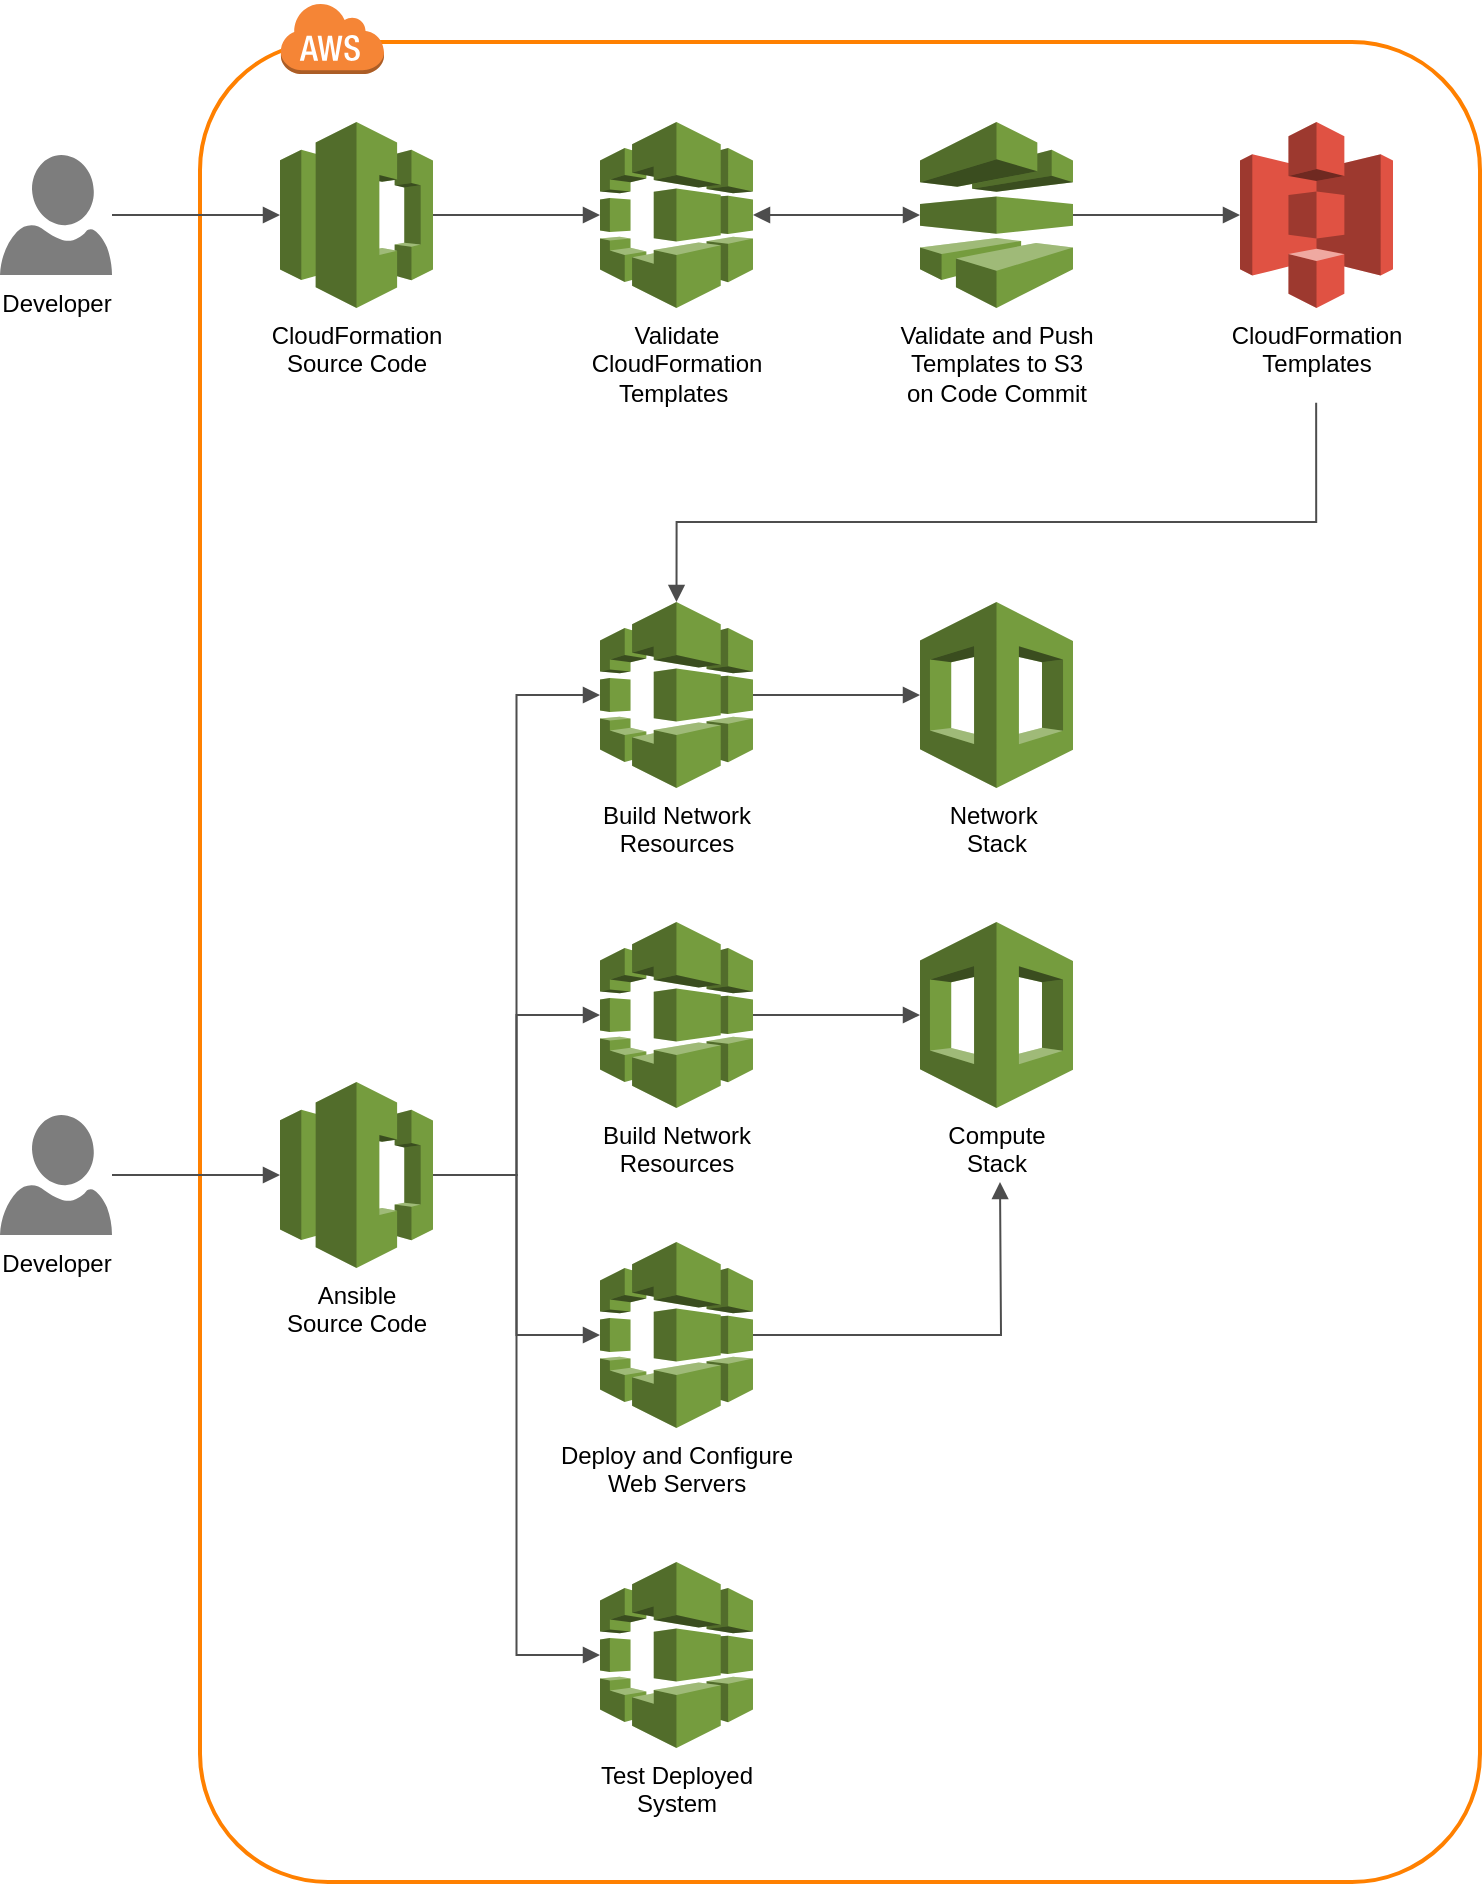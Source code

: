 <mxfile version="10.9.8" type="github"><diagram id="Vb0KptXLto8XbabVxVQt" name="Page-1"><mxGraphModel dx="783" dy="521" grid="1" gridSize="10" guides="1" tooltips="1" connect="1" arrows="1" fold="1" page="1" pageScale="1" pageWidth="850" pageHeight="1100" math="0" shadow="0"><root><mxCell id="0"/><mxCell id="1" parent="0"/><mxCell id="qh6XgYroljBg876kqHsD-2" value="" style="rounded=1;arcSize=10;dashed=0;strokeColor=#FF8000;fillColor=none;gradientColor=none;strokeWidth=2;" vertex="1" parent="1"><mxGeometry x="160" y="40" width="640" height="920" as="geometry"/></mxCell><mxCell id="XCukOWzWpXaLMSurkGbz-21" style="edgeStyle=orthogonalEdgeStyle;rounded=0;orthogonalLoop=1;jettySize=auto;html=1;entryX=0;entryY=0.5;entryDx=0;entryDy=0;entryPerimeter=0;endArrow=block;endFill=1;strokeColor=#4D4D4D;" parent="1" source="XCukOWzWpXaLMSurkGbz-1" target="XCukOWzWpXaLMSurkGbz-20" edge="1"><mxGeometry relative="1" as="geometry"/></mxCell><mxCell id="XCukOWzWpXaLMSurkGbz-24" style="edgeStyle=orthogonalEdgeStyle;rounded=0;orthogonalLoop=1;jettySize=auto;html=1;entryX=0;entryY=0.5;entryDx=0;entryDy=0;entryPerimeter=0;endArrow=block;endFill=1;strokeColor=#4D4D4D;exitX=1;exitY=0.5;exitDx=0;exitDy=0;exitPerimeter=0;" parent="1" source="XCukOWzWpXaLMSurkGbz-26" target="XCukOWzWpXaLMSurkGbz-22" edge="1"><mxGeometry relative="1" as="geometry"/></mxCell><mxCell id="XCukOWzWpXaLMSurkGbz-1" value="Build Network &lt;br&gt;Resources" style="outlineConnect=0;dashed=0;verticalLabelPosition=bottom;verticalAlign=top;align=center;html=1;shape=mxgraph.aws3.codebuild;fillColor=#759C3E;gradientColor=none;" parent="1" vertex="1"><mxGeometry x="360" y="320" width="76.5" height="93" as="geometry"/></mxCell><mxCell id="XCukOWzWpXaLMSurkGbz-5" style="edgeStyle=orthogonalEdgeStyle;rounded=0;orthogonalLoop=1;jettySize=auto;html=1;entryX=0;entryY=0.5;entryDx=0;entryDy=0;entryPerimeter=0;endArrow=block;endFill=1;strokeColor=#4D4D4D;" parent="1" source="XCukOWzWpXaLMSurkGbz-2" target="XCukOWzWpXaLMSurkGbz-1" edge="1"><mxGeometry relative="1" as="geometry"/></mxCell><mxCell id="XCukOWzWpXaLMSurkGbz-27" style="edgeStyle=orthogonalEdgeStyle;rounded=0;orthogonalLoop=1;jettySize=auto;html=1;entryX=0;entryY=0.5;entryDx=0;entryDy=0;entryPerimeter=0;endArrow=block;endFill=1;strokeColor=#4D4D4D;" parent="1" source="XCukOWzWpXaLMSurkGbz-2" target="XCukOWzWpXaLMSurkGbz-26" edge="1"><mxGeometry relative="1" as="geometry"/></mxCell><mxCell id="XCukOWzWpXaLMSurkGbz-29" style="edgeStyle=orthogonalEdgeStyle;rounded=0;orthogonalLoop=1;jettySize=auto;html=1;entryX=0;entryY=0.5;entryDx=0;entryDy=0;entryPerimeter=0;endArrow=block;endFill=1;strokeColor=#4D4D4D;" parent="1" source="XCukOWzWpXaLMSurkGbz-2" target="XCukOWzWpXaLMSurkGbz-28" edge="1"><mxGeometry relative="1" as="geometry"/></mxCell><mxCell id="XCukOWzWpXaLMSurkGbz-31" style="edgeStyle=orthogonalEdgeStyle;rounded=0;orthogonalLoop=1;jettySize=auto;html=1;entryX=0;entryY=0.5;entryDx=0;entryDy=0;entryPerimeter=0;endArrow=block;endFill=1;strokeColor=#4D4D4D;" parent="1" source="XCukOWzWpXaLMSurkGbz-2" target="XCukOWzWpXaLMSurkGbz-30" edge="1"><mxGeometry relative="1" as="geometry"/></mxCell><mxCell id="XCukOWzWpXaLMSurkGbz-2" value="Ansible &lt;br&gt;Source Code" style="outlineConnect=0;dashed=0;verticalLabelPosition=bottom;verticalAlign=top;align=center;html=1;shape=mxgraph.aws3.codecommit;fillColor=#759C3E;gradientColor=none;" parent="1" vertex="1"><mxGeometry x="200" y="560" width="76.5" height="93" as="geometry"/></mxCell><mxCell id="XCukOWzWpXaLMSurkGbz-8" style="edgeStyle=orthogonalEdgeStyle;rounded=0;orthogonalLoop=1;jettySize=auto;html=1;entryX=0;entryY=0.5;entryDx=0;entryDy=0;entryPerimeter=0;endArrow=block;endFill=1;strokeColor=#4D4D4D;startArrow=block;startFill=1;" parent="1" source="XCukOWzWpXaLMSurkGbz-9" target="XCukOWzWpXaLMSurkGbz-12" edge="1"><mxGeometry relative="1" as="geometry"/></mxCell><mxCell id="XCukOWzWpXaLMSurkGbz-9" value="Validate &lt;br&gt;CloudFormation &lt;br&gt;Templates&amp;nbsp;" style="outlineConnect=0;dashed=0;verticalLabelPosition=bottom;verticalAlign=top;align=center;html=1;shape=mxgraph.aws3.codebuild;fillColor=#759C3E;gradientColor=none;" parent="1" vertex="1"><mxGeometry x="360" y="80" width="76.5" height="93" as="geometry"/></mxCell><mxCell id="XCukOWzWpXaLMSurkGbz-10" style="edgeStyle=orthogonalEdgeStyle;rounded=0;orthogonalLoop=1;jettySize=auto;html=1;entryX=0;entryY=0.5;entryDx=0;entryDy=0;entryPerimeter=0;endArrow=block;endFill=1;strokeColor=#4D4D4D;" parent="1" source="XCukOWzWpXaLMSurkGbz-11" target="XCukOWzWpXaLMSurkGbz-9" edge="1"><mxGeometry relative="1" as="geometry"/></mxCell><mxCell id="XCukOWzWpXaLMSurkGbz-11" value="CloudFormation &lt;br&gt;Source Code" style="outlineConnect=0;dashed=0;verticalLabelPosition=bottom;verticalAlign=top;align=center;html=1;shape=mxgraph.aws3.codecommit;fillColor=#759C3E;gradientColor=none;" parent="1" vertex="1"><mxGeometry x="200" y="80" width="76.5" height="93" as="geometry"/></mxCell><mxCell id="XCukOWzWpXaLMSurkGbz-14" style="edgeStyle=orthogonalEdgeStyle;rounded=0;orthogonalLoop=1;jettySize=auto;html=1;entryX=0;entryY=0.5;entryDx=0;entryDy=0;entryPerimeter=0;endArrow=block;endFill=1;strokeColor=#4D4D4D;" parent="1" source="XCukOWzWpXaLMSurkGbz-12" target="XCukOWzWpXaLMSurkGbz-13" edge="1"><mxGeometry relative="1" as="geometry"/></mxCell><mxCell id="XCukOWzWpXaLMSurkGbz-12" value="Validate and Push &lt;br&gt;Templates to S3 &lt;br&gt;on Code Commit" style="outlineConnect=0;dashed=0;verticalLabelPosition=bottom;verticalAlign=top;align=center;html=1;shape=mxgraph.aws3.codepipeline;fillColor=#759C3E;gradientColor=none;" parent="1" vertex="1"><mxGeometry x="520" y="80" width="76.5" height="93" as="geometry"/></mxCell><mxCell id="XCukOWzWpXaLMSurkGbz-19" style="edgeStyle=orthogonalEdgeStyle;rounded=0;orthogonalLoop=1;jettySize=auto;html=1;entryX=0.5;entryY=0;entryDx=0;entryDy=0;entryPerimeter=0;endArrow=block;endFill=1;strokeColor=#4D4D4D;exitX=0.872;exitY=0.196;exitDx=0;exitDy=0;exitPerimeter=0;" parent="1" target="XCukOWzWpXaLMSurkGbz-1" edge="1" source="qh6XgYroljBg876kqHsD-2"><mxGeometry relative="1" as="geometry"><mxPoint x="718" y="230" as="sourcePoint"/><Array as="points"><mxPoint x="718" y="280"/><mxPoint x="399" y="280"/></Array></mxGeometry></mxCell><mxCell id="XCukOWzWpXaLMSurkGbz-13" value="CloudFormation &lt;br&gt;Templates" style="outlineConnect=0;dashed=0;verticalLabelPosition=bottom;verticalAlign=top;align=center;html=1;shape=mxgraph.aws3.s3;fillColor=#E05243;gradientColor=none;" parent="1" vertex="1"><mxGeometry x="680" y="80" width="76.5" height="93" as="geometry"/></mxCell><mxCell id="XCukOWzWpXaLMSurkGbz-16" style="edgeStyle=orthogonalEdgeStyle;rounded=0;orthogonalLoop=1;jettySize=auto;html=1;entryX=0;entryY=0.5;entryDx=0;entryDy=0;entryPerimeter=0;endArrow=block;endFill=1;strokeColor=#4D4D4D;" parent="1" source="XCukOWzWpXaLMSurkGbz-15" target="XCukOWzWpXaLMSurkGbz-2" edge="1"><mxGeometry relative="1" as="geometry"/></mxCell><mxCell id="XCukOWzWpXaLMSurkGbz-15" value="Developer" style="shadow=0;dashed=0;html=1;strokeColor=none;labelPosition=center;verticalLabelPosition=bottom;verticalAlign=top;align=center;shape=mxgraph.azure.user;fillColor=#7D7D7D;" parent="1" vertex="1"><mxGeometry x="60" y="576.5" width="56" height="60" as="geometry"/></mxCell><mxCell id="XCukOWzWpXaLMSurkGbz-17" style="edgeStyle=orthogonalEdgeStyle;rounded=0;orthogonalLoop=1;jettySize=auto;html=1;endArrow=block;endFill=1;strokeColor=#4D4D4D;" parent="1" source="XCukOWzWpXaLMSurkGbz-18" target="XCukOWzWpXaLMSurkGbz-11" edge="1"><mxGeometry relative="1" as="geometry"><mxPoint x="200" y="127" as="targetPoint"/></mxGeometry></mxCell><mxCell id="XCukOWzWpXaLMSurkGbz-18" value="Developer" style="shadow=0;dashed=0;html=1;strokeColor=none;labelPosition=center;verticalLabelPosition=bottom;verticalAlign=top;align=center;shape=mxgraph.azure.user;fillColor=#7D7D7D;" parent="1" vertex="1"><mxGeometry x="60" y="96.5" width="56" height="60" as="geometry"/></mxCell><mxCell id="XCukOWzWpXaLMSurkGbz-20" value="Network&amp;nbsp;&lt;br&gt;Stack" style="outlineConnect=0;dashed=0;verticalLabelPosition=bottom;verticalAlign=top;align=center;html=1;shape=mxgraph.aws3.cloudformation;fillColor=#759C3E;gradientColor=none;" parent="1" vertex="1"><mxGeometry x="520" y="320" width="76.5" height="93" as="geometry"/></mxCell><mxCell id="XCukOWzWpXaLMSurkGbz-22" value="Compute&lt;br&gt;Stack" style="outlineConnect=0;dashed=0;verticalLabelPosition=bottom;verticalAlign=top;align=center;html=1;shape=mxgraph.aws3.cloudformation;fillColor=#759C3E;gradientColor=none;" parent="1" vertex="1"><mxGeometry x="520" y="480" width="76.5" height="93" as="geometry"/></mxCell><mxCell id="XCukOWzWpXaLMSurkGbz-26" value="Build Network &lt;br&gt;Resources" style="outlineConnect=0;dashed=0;verticalLabelPosition=bottom;verticalAlign=top;align=center;html=1;shape=mxgraph.aws3.codebuild;fillColor=#759C3E;gradientColor=none;" parent="1" vertex="1"><mxGeometry x="360" y="480" width="76.5" height="93" as="geometry"/></mxCell><mxCell id="qh6XgYroljBg876kqHsD-1" style="edgeStyle=orthogonalEdgeStyle;rounded=0;orthogonalLoop=1;jettySize=auto;html=1;endArrow=block;endFill=1;strokeColor=#4D4D4D;" edge="1" parent="1" source="XCukOWzWpXaLMSurkGbz-28"><mxGeometry relative="1" as="geometry"><mxPoint x="560" y="610" as="targetPoint"/></mxGeometry></mxCell><mxCell id="XCukOWzWpXaLMSurkGbz-28" value="Deploy and Configure &lt;br&gt;Web Servers" style="outlineConnect=0;dashed=0;verticalLabelPosition=bottom;verticalAlign=top;align=center;html=1;shape=mxgraph.aws3.codebuild;fillColor=#759C3E;gradientColor=none;" parent="1" vertex="1"><mxGeometry x="360" y="640" width="76.5" height="93" as="geometry"/></mxCell><mxCell id="XCukOWzWpXaLMSurkGbz-30" value="Test Deployed &lt;br&gt;System" style="outlineConnect=0;dashed=0;verticalLabelPosition=bottom;verticalAlign=top;align=center;html=1;shape=mxgraph.aws3.codebuild;fillColor=#759C3E;gradientColor=none;" parent="1" vertex="1"><mxGeometry x="360" y="800" width="76.5" height="93" as="geometry"/></mxCell><mxCell id="qh6XgYroljBg876kqHsD-3" value="" style="dashed=0;html=1;shape=mxgraph.aws3.cloud;fillColor=#F58536;gradientColor=none;dashed=0;" vertex="1" parent="1"><mxGeometry x="200" y="20" width="52" height="36" as="geometry"/></mxCell></root></mxGraphModel></diagram></mxfile>